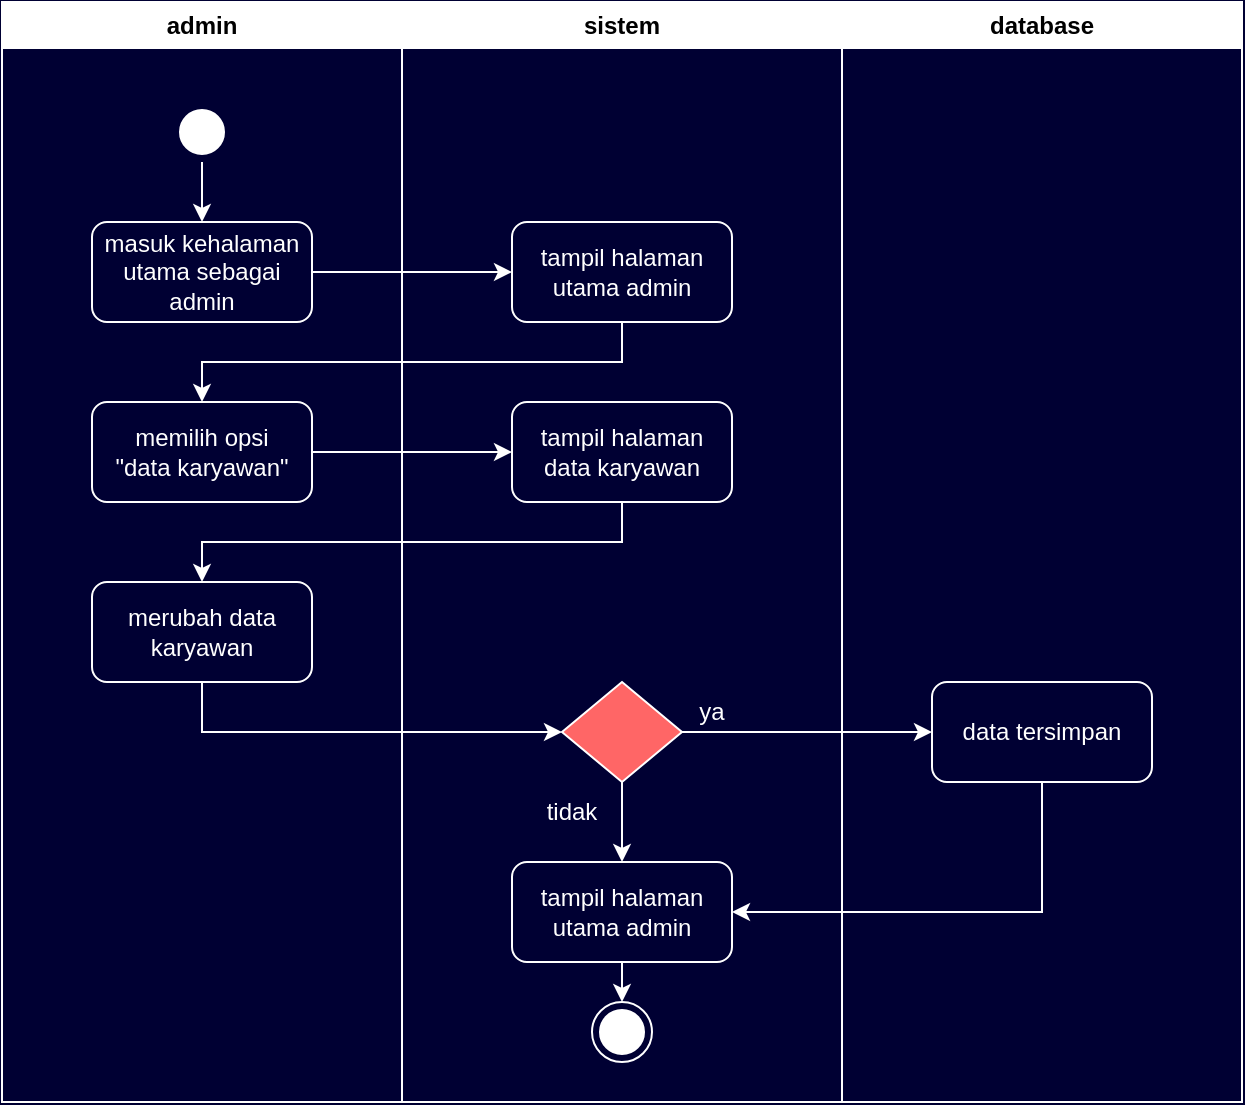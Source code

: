 <mxfile version="24.6.4" type="github">
  <diagram name="Page-1" id="_KQAKpd0hex_Py6dj3ck">
    <mxGraphModel dx="832" dy="491" grid="1" gridSize="10" guides="1" tooltips="1" connect="1" arrows="1" fold="1" page="1" pageScale="1" pageWidth="850" pageHeight="1100" background="#000033" math="0" shadow="0">
      <root>
        <mxCell id="0" />
        <mxCell id="1" parent="0" />
        <mxCell id="sQbAeRFy32RJSF6Tizpu-1" value="admin" style="swimlane;whiteSpace=wrap;html=1;strokeColor=#FFFFFF;" parent="1" vertex="1">
          <mxGeometry x="110" y="270" width="200" height="550" as="geometry" />
        </mxCell>
        <mxCell id="sQbAeRFy32RJSF6Tizpu-18" style="edgeStyle=orthogonalEdgeStyle;rounded=0;orthogonalLoop=1;jettySize=auto;html=1;exitX=0.5;exitY=1;exitDx=0;exitDy=0;entryX=0.5;entryY=0;entryDx=0;entryDy=0;strokeColor=#FFFFFF;" parent="sQbAeRFy32RJSF6Tizpu-1" source="sQbAeRFy32RJSF6Tizpu-5" target="sQbAeRFy32RJSF6Tizpu-7" edge="1">
          <mxGeometry relative="1" as="geometry" />
        </mxCell>
        <mxCell id="sQbAeRFy32RJSF6Tizpu-5" value="" style="ellipse;html=1;shape=startState;fillColor=#FFFFFF;strokeColor=#FFFFFF;" parent="sQbAeRFy32RJSF6Tizpu-1" vertex="1">
          <mxGeometry x="85" y="50" width="30" height="30" as="geometry" />
        </mxCell>
        <mxCell id="sQbAeRFy32RJSF6Tizpu-7" value="&lt;font color=&quot;#ffffff&quot;&gt;masuk kehalaman utama sebagai admin&lt;/font&gt;" style="html=1;whiteSpace=wrap;fillColor=none;strokeColor=#FFFFFF;rounded=1;" parent="sQbAeRFy32RJSF6Tizpu-1" vertex="1">
          <mxGeometry x="45" y="110" width="110" height="50" as="geometry" />
        </mxCell>
        <mxCell id="sQbAeRFy32RJSF6Tizpu-10" value="&lt;font color=&quot;#ffffff&quot;&gt;memilih opsi&lt;/font&gt;&lt;div&gt;&lt;font color=&quot;#ffffff&quot;&gt;&quot;data karyawan&quot;&lt;/font&gt;&lt;/div&gt;" style="html=1;whiteSpace=wrap;fillColor=none;strokeColor=#FFFFFF;rounded=1;" parent="sQbAeRFy32RJSF6Tizpu-1" vertex="1">
          <mxGeometry x="45" y="200" width="110" height="50" as="geometry" />
        </mxCell>
        <mxCell id="H1fWdGWNcTyqZF_AgVFX-2" value="&lt;font color=&quot;#ffffff&quot;&gt;merubah data karyawan&lt;/font&gt;" style="html=1;whiteSpace=wrap;fillColor=none;strokeColor=#FFFFFF;rounded=1;" vertex="1" parent="sQbAeRFy32RJSF6Tizpu-1">
          <mxGeometry x="45" y="290" width="110" height="50" as="geometry" />
        </mxCell>
        <mxCell id="sQbAeRFy32RJSF6Tizpu-2" value="sistem" style="swimlane;whiteSpace=wrap;html=1;strokeColor=#FFFFFF;" parent="1" vertex="1">
          <mxGeometry x="310" y="270" width="220" height="550" as="geometry" />
        </mxCell>
        <mxCell id="sQbAeRFy32RJSF6Tizpu-4" value="" style="ellipse;html=1;shape=endState;fillColor=#FFFFFF;strokeColor=#FFFFFF;" parent="sQbAeRFy32RJSF6Tizpu-2" vertex="1">
          <mxGeometry x="95" y="500" width="30" height="30" as="geometry" />
        </mxCell>
        <mxCell id="sQbAeRFy32RJSF6Tizpu-9" value="&lt;font color=&quot;#ffffff&quot;&gt;tampil halaman utama admin&lt;/font&gt;" style="html=1;whiteSpace=wrap;fillColor=none;strokeColor=#FFFFFF;rounded=1;" parent="sQbAeRFy32RJSF6Tizpu-2" vertex="1">
          <mxGeometry x="55" y="110" width="110" height="50" as="geometry" />
        </mxCell>
        <mxCell id="sQbAeRFy32RJSF6Tizpu-12" value="&lt;font color=&quot;#ffffff&quot;&gt;tampil halaman data karyawan&lt;/font&gt;" style="html=1;whiteSpace=wrap;fillColor=none;strokeColor=#FFFFFF;rounded=1;" parent="sQbAeRFy32RJSF6Tizpu-2" vertex="1">
          <mxGeometry x="55" y="200" width="110" height="50" as="geometry" />
        </mxCell>
        <mxCell id="sQbAeRFy32RJSF6Tizpu-24" style="edgeStyle=orthogonalEdgeStyle;rounded=0;orthogonalLoop=1;jettySize=auto;html=1;exitX=0.5;exitY=1;exitDx=0;exitDy=0;entryX=0.5;entryY=0;entryDx=0;entryDy=0;strokeColor=#FFFFFF;" parent="sQbAeRFy32RJSF6Tizpu-2" source="H1fWdGWNcTyqZF_AgVFX-1" target="sQbAeRFy32RJSF6Tizpu-17" edge="1">
          <mxGeometry relative="1" as="geometry">
            <mxPoint x="110" y="365" as="sourcePoint" />
          </mxGeometry>
        </mxCell>
        <mxCell id="sQbAeRFy32RJSF6Tizpu-27" style="edgeStyle=orthogonalEdgeStyle;rounded=0;orthogonalLoop=1;jettySize=auto;html=1;exitX=0.5;exitY=1;exitDx=0;exitDy=0;entryX=0.5;entryY=0;entryDx=0;entryDy=0;strokeColor=#FFFFFF;" parent="sQbAeRFy32RJSF6Tizpu-2" source="sQbAeRFy32RJSF6Tizpu-17" target="sQbAeRFy32RJSF6Tizpu-4" edge="1">
          <mxGeometry relative="1" as="geometry" />
        </mxCell>
        <mxCell id="sQbAeRFy32RJSF6Tizpu-17" value="&lt;font color=&quot;#ffffff&quot;&gt;tampil halaman utama admin&lt;/font&gt;" style="html=1;whiteSpace=wrap;fillColor=none;strokeColor=#FFFFFF;rounded=1;" parent="sQbAeRFy32RJSF6Tizpu-2" vertex="1">
          <mxGeometry x="55" y="430" width="110" height="50" as="geometry" />
        </mxCell>
        <mxCell id="sQbAeRFy32RJSF6Tizpu-28" value="&lt;font color=&quot;#ffffff&quot;&gt;ya&lt;/font&gt;" style="text;html=1;align=center;verticalAlign=middle;whiteSpace=wrap;rounded=0;" parent="sQbAeRFy32RJSF6Tizpu-2" vertex="1">
          <mxGeometry x="125" y="340" width="60" height="30" as="geometry" />
        </mxCell>
        <mxCell id="sQbAeRFy32RJSF6Tizpu-29" value="&lt;font color=&quot;#ffffff&quot;&gt;tidak&lt;/font&gt;" style="text;html=1;align=center;verticalAlign=middle;whiteSpace=wrap;rounded=0;" parent="sQbAeRFy32RJSF6Tizpu-2" vertex="1">
          <mxGeometry x="55" y="390" width="60" height="30" as="geometry" />
        </mxCell>
        <mxCell id="H1fWdGWNcTyqZF_AgVFX-1" value="" style="rhombus;whiteSpace=wrap;html=1;strokeColor=#FFFFFF;fillColor=#FF6666;" vertex="1" parent="sQbAeRFy32RJSF6Tizpu-2">
          <mxGeometry x="80" y="340" width="60" height="50" as="geometry" />
        </mxCell>
        <mxCell id="sQbAeRFy32RJSF6Tizpu-3" value="database" style="swimlane;whiteSpace=wrap;html=1;strokeColor=#FFFFFF;startSize=23;" parent="1" vertex="1">
          <mxGeometry x="530" y="270" width="200" height="550" as="geometry">
            <mxRectangle x="510" y="270" width="140" height="30" as="alternateBounds" />
          </mxGeometry>
        </mxCell>
        <mxCell id="sQbAeRFy32RJSF6Tizpu-15" value="&lt;font color=&quot;#ffffff&quot;&gt;data tersimpan&lt;/font&gt;" style="html=1;whiteSpace=wrap;fillColor=none;strokeColor=#FFFFFF;rounded=1;" parent="sQbAeRFy32RJSF6Tizpu-3" vertex="1">
          <mxGeometry x="45" y="340" width="110" height="50" as="geometry" />
        </mxCell>
        <mxCell id="sQbAeRFy32RJSF6Tizpu-19" style="edgeStyle=orthogonalEdgeStyle;rounded=0;orthogonalLoop=1;jettySize=auto;html=1;exitX=1;exitY=0.5;exitDx=0;exitDy=0;entryX=0;entryY=0.5;entryDx=0;entryDy=0;strokeColor=#FFFFFF;" parent="1" source="sQbAeRFy32RJSF6Tizpu-7" target="sQbAeRFy32RJSF6Tizpu-9" edge="1">
          <mxGeometry relative="1" as="geometry" />
        </mxCell>
        <mxCell id="sQbAeRFy32RJSF6Tizpu-20" style="edgeStyle=orthogonalEdgeStyle;rounded=0;orthogonalLoop=1;jettySize=auto;html=1;exitX=0.5;exitY=1;exitDx=0;exitDy=0;entryX=0.5;entryY=0;entryDx=0;entryDy=0;strokeColor=#FFFFFF;" parent="1" source="sQbAeRFy32RJSF6Tizpu-9" target="sQbAeRFy32RJSF6Tizpu-10" edge="1">
          <mxGeometry relative="1" as="geometry" />
        </mxCell>
        <mxCell id="sQbAeRFy32RJSF6Tizpu-21" style="edgeStyle=orthogonalEdgeStyle;rounded=0;orthogonalLoop=1;jettySize=auto;html=1;exitX=1;exitY=0.5;exitDx=0;exitDy=0;entryX=0;entryY=0.5;entryDx=0;entryDy=0;strokeColor=#FFFFFF;" parent="1" source="sQbAeRFy32RJSF6Tizpu-10" target="sQbAeRFy32RJSF6Tizpu-12" edge="1">
          <mxGeometry relative="1" as="geometry" />
        </mxCell>
        <mxCell id="sQbAeRFy32RJSF6Tizpu-23" style="edgeStyle=orthogonalEdgeStyle;rounded=0;orthogonalLoop=1;jettySize=auto;html=1;entryX=0;entryY=0.5;entryDx=0;entryDy=0;strokeColor=#FFFFFF;exitX=1;exitY=0.5;exitDx=0;exitDy=0;" parent="1" source="H1fWdGWNcTyqZF_AgVFX-1" target="sQbAeRFy32RJSF6Tizpu-15" edge="1">
          <mxGeometry relative="1" as="geometry">
            <mxPoint x="460" y="620" as="sourcePoint" />
          </mxGeometry>
        </mxCell>
        <mxCell id="sQbAeRFy32RJSF6Tizpu-25" style="edgeStyle=orthogonalEdgeStyle;rounded=0;orthogonalLoop=1;jettySize=auto;html=1;exitX=0.5;exitY=1;exitDx=0;exitDy=0;entryX=1;entryY=0.5;entryDx=0;entryDy=0;strokeColor=#FFFFFF;" parent="1" source="sQbAeRFy32RJSF6Tizpu-15" target="sQbAeRFy32RJSF6Tizpu-17" edge="1">
          <mxGeometry relative="1" as="geometry" />
        </mxCell>
        <mxCell id="sQbAeRFy32RJSF6Tizpu-22" style="edgeStyle=orthogonalEdgeStyle;rounded=0;orthogonalLoop=1;jettySize=auto;html=1;exitX=0.5;exitY=1;exitDx=0;exitDy=0;entryX=0.5;entryY=0;entryDx=0;entryDy=0;strokeColor=#FFFFFF;" parent="1" source="sQbAeRFy32RJSF6Tizpu-12" target="H1fWdGWNcTyqZF_AgVFX-2" edge="1">
          <mxGeometry relative="1" as="geometry">
            <mxPoint x="420" y="555" as="targetPoint" />
          </mxGeometry>
        </mxCell>
        <mxCell id="H1fWdGWNcTyqZF_AgVFX-3" style="edgeStyle=orthogonalEdgeStyle;rounded=0;orthogonalLoop=1;jettySize=auto;html=1;exitX=0.5;exitY=1;exitDx=0;exitDy=0;entryX=0;entryY=0.5;entryDx=0;entryDy=0;strokeColor=#FFFFFF;" edge="1" parent="1" source="H1fWdGWNcTyqZF_AgVFX-2" target="H1fWdGWNcTyqZF_AgVFX-1">
          <mxGeometry relative="1" as="geometry" />
        </mxCell>
      </root>
    </mxGraphModel>
  </diagram>
</mxfile>

